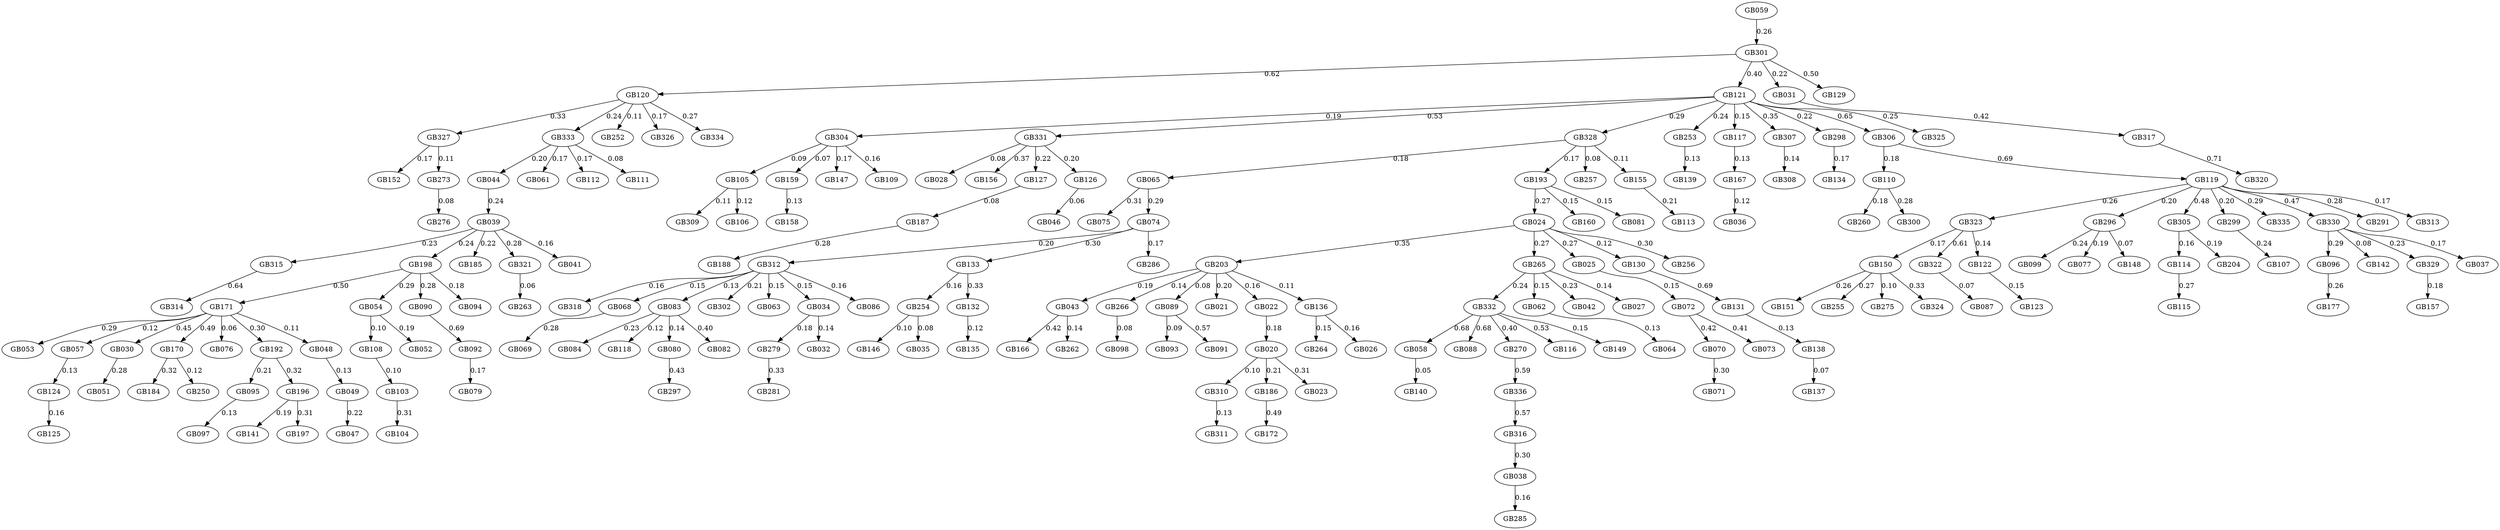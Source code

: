 digraph G {
   GB304 -> GB105 [label="0.09"];
   GB114 -> GB115 [label="0.27"];
   GB110 -> GB260 [label="0.18"];
   GB331 -> GB028 [label="0.08"];
   GB058 -> GB140 [label="0.05"];
   GB108 -> GB103 [label="0.10"];
   GB312 -> GB318 [label="0.16"];
   GB171 -> GB053 [label="0.29"];
   GB203 -> GB043 [label="0.19"];
   GB266 -> GB098 [label="0.08"];
   GB327 -> GB152 [label="0.17"];
   GB167 -> GB036 [label="0.12"];
   GB254 -> GB146 [label="0.10"];
   GB120 -> GB333 [label="0.24"];
   GB323 -> GB150 [label="0.17"];
   GB296 -> GB099 [label="0.24"];
   GB070 -> GB071 [label="0.30"];
   GB068 -> GB069 [label="0.28"];
   GB333 -> GB044 [label="0.20"];
   GB057 -> GB124 [label="0.13"];
   GB065 -> GB075 [label="0.31"];
   GB328 -> GB193 [label="0.17"];
   GB159 -> GB158 [label="0.13"];
   GB332 -> GB088 [label="0.68"];
   GB203 -> GB089 [label="0.08"];
   GB270 -> GB336 [label="0.59"];
   GB024 -> GB203 [label="0.35"];
   GB332 -> GB058 [label="0.68"];
   GB024 -> GB265 [label="0.27"];
   GB332 -> GB116 [label="0.53"];
   GB331 -> GB156 [label="0.37"];
   GB121 -> GB253 [label="0.24"];
   GB039 -> GB315 [label="0.23"];
   GB092 -> GB079 [label="0.17"];
   GB120 -> GB252 [label="0.11"];
   GB059 -> GB301 [label="0.26"];
   GB331 -> GB127 [label="0.22"];
   GB203 -> GB266 [label="0.14"];
   GB333 -> GB061 [label="0.17"];
   GB089 -> GB093 [label="0.09"];
   GB305 -> GB114 [label="0.16"];
   GB117 -> GB167 [label="0.13"];
   GB043 -> GB166 [label="0.42"];
   GB307 -> GB308 [label="0.14"];
   GB083 -> GB084 [label="0.23"];
   GB031 -> GB317 [label="0.42"];
   GB030 -> GB051 [label="0.28"];
   GB121 -> GB117 [label="0.15"];
   GB121 -> GB298 [label="0.22"];
   GB095 -> GB097 [label="0.13"];
   GB312 -> GB302 [label="0.21"];
   GB096 -> GB177 [label="0.26"];
   GB304 -> GB147 [label="0.17"];
   GB119 -> GB299 [label="0.20"];
   GB120 -> GB326 [label="0.17"];
   GB132 -> GB135 [label="0.12"];
   GB328 -> GB257 [label="0.08"];
   GB020 -> GB310 [label="0.10"];
   GB312 -> GB063 [label="0.15"];
   GB186 -> GB172 [label="0.49"];
   GB336 -> GB316 [label="0.57"];
   GB121 -> GB304 [label="0.19"];
   GB119 -> GB335 [label="0.29"];
   GB203 -> GB021 [label="0.20"];
   GB323 -> GB322 [label="0.61"];
   GB138 -> GB137 [label="0.07"];
   GB119 -> GB296 [label="0.20"];
   GB049 -> GB047 [label="0.22"];
   GB170 -> GB184 [label="0.32"];
   GB171 -> GB076 [label="0.06"];
   GB062 -> GB064 [label="0.13"];
   GB083 -> GB118 [label="0.12"];
   GB330 -> GB142 [label="0.08"];
   GB124 -> GB125 [label="0.16"];
   GB301 -> GB129 [label="0.50"];
   GB298 -> GB134 [label="0.17"];
   GB192 -> GB196 [label="0.32"];
   GB265 -> GB332 [label="0.24"];
   GB306 -> GB110 [label="0.18"];
   GB150 -> GB151 [label="0.26"];
   GB150 -> GB255 [label="0.27"];
   GB312 -> GB034 [label="0.15"];
   GB171 -> GB030 [label="0.45"];
   GB196 -> GB141 [label="0.19"];
   GB198 -> GB171 [label="0.50"];
   GB301 -> GB031 [label="0.22"];
   GB039 -> GB185 [label="0.22"];
   GB299 -> GB107 [label="0.24"];
   GB119 -> GB305 [label="0.48"];
   GB039 -> GB321 [label="0.28"];
   GB187 -> GB188 [label="0.28"];
   GB332 -> GB270 [label="0.40"];
   GB054 -> GB052 [label="0.19"];
   GB170 -> GB250 [label="0.12"];
   GB273 -> GB276 [label="0.08"];
   GB022 -> GB020 [label="0.18"];
   GB025 -> GB072 [label="0.15"];
   GB332 -> GB149 [label="0.15"];
   GB074 -> GB312 [label="0.20"];
   GB296 -> GB077 [label="0.19"];
   GB323 -> GB122 [label="0.14"];
   GB196 -> GB197 [label="0.31"];
   GB315 -> GB314 [label="0.64"];
   GB301 -> GB121 [label="0.40"];
   GB304 -> GB159 [label="0.07"];
   GB080 -> GB297 [label="0.43"];
   GB072 -> GB070 [label="0.42"];
   GB034 -> GB279 [label="0.18"];
   GB120 -> GB327 [label="0.33"];
   GB306 -> GB119 [label="0.69"];
   GB020 -> GB186 [label="0.21"];
   GB330 -> GB329 [label="0.23"];
   GB103 -> GB104 [label="0.31"];
   GB044 -> GB039 [label="0.24"];
   GB089 -> GB091 [label="0.57"];
   GB039 -> GB198 [label="0.24"];
   GB054 -> GB108 [label="0.10"];
   GB330 -> GB096 [label="0.29"];
   GB265 -> GB042 [label="0.23"];
   GB121 -> GB307 [label="0.35"];
   GB279 -> GB281 [label="0.33"];
   GB126 -> GB046 [label="0.06"];
   GB122 -> GB123 [label="0.15"];
   GB155 -> GB113 [label="0.21"];
   GB121 -> GB325 [label="0.25"];
   GB127 -> GB187 [label="0.08"];
   GB048 -> GB049 [label="0.13"];
   GB265 -> GB027 [label="0.14"];
   GB171 -> GB048 [label="0.11"];
   GB322 -> GB087 [label="0.07"];
   GB312 -> GB086 [label="0.16"];
   GB203 -> GB136 [label="0.11"];
   GB316 -> GB038 [label="0.30"];
   GB072 -> GB073 [label="0.41"];
   GB150 -> GB275 [label="0.10"];
   GB121 -> GB331 [label="0.53"];
   GB119 -> GB291 [label="0.28"];
   GB133 -> GB254 [label="0.16"];
   GB083 -> GB080 [label="0.14"];
   GB317 -> GB320 [label="0.71"];
   GB321 -> GB263 [label="0.06"];
   GB136 -> GB264 [label="0.15"];
   GB119 -> GB323 [label="0.26"];
   GB198 -> GB090 [label="0.28"];
   GB265 -> GB062 [label="0.15"];
   GB074 -> GB286 [label="0.17"];
   GB312 -> GB083 [label="0.13"];
   GB253 -> GB139 [label="0.13"];
   GB034 -> GB032 [label="0.14"];
   GB039 -> GB041 [label="0.16"];
   GB254 -> GB035 [label="0.08"];
   GB193 -> GB160 [label="0.15"];
   GB024 -> GB025 [label="0.27"];
   GB024 -> GB130 [label="0.12"];
   GB198 -> GB054 [label="0.29"];
   GB065 -> GB074 [label="0.29"];
   GB304 -> GB109 [label="0.16"];
   GB131 -> GB138 [label="0.13"];
   GB020 -> GB023 [label="0.31"];
   GB038 -> GB285 [label="0.16"];
   GB330 -> GB037 [label="0.17"];
   GB171 -> GB057 [label="0.12"];
   GB329 -> GB157 [label="0.18"];
   GB305 -> GB204 [label="0.19"];
   GB024 -> GB256 [label="0.30"];
   GB171 -> GB170 [label="0.49"];
   GB105 -> GB309 [label="0.11"];
   GB310 -> GB311 [label="0.13"];
   GB193 -> GB024 [label="0.27"];
   GB043 -> GB262 [label="0.14"];
   GB119 -> GB330 [label="0.47"];
   GB331 -> GB126 [label="0.20"];
   GB130 -> GB131 [label="0.69"];
   GB327 -> GB273 [label="0.11"];
   GB150 -> GB324 [label="0.33"];
   GB296 -> GB148 [label="0.07"];
   GB136 -> GB026 [label="0.16"];
   GB328 -> GB155 [label="0.11"];
   GB133 -> GB132 [label="0.33"];
   GB074 -> GB133 [label="0.30"];
   GB110 -> GB300 [label="0.28"];
   GB333 -> GB112 [label="0.17"];
   GB312 -> GB068 [label="0.15"];
   GB192 -> GB095 [label="0.21"];
   GB121 -> GB306 [label="0.65"];
   GB171 -> GB192 [label="0.30"];
   GB105 -> GB106 [label="0.12"];
   GB121 -> GB328 [label="0.29"];
   GB198 -> GB094 [label="0.18"];
   GB120 -> GB334 [label="0.27"];
   GB083 -> GB082 [label="0.40"];
   GB333 -> GB111 [label="0.08"];
   GB301 -> GB120 [label="0.62"];
   GB203 -> GB022 [label="0.16"];
   GB090 -> GB092 [label="0.69"];
   GB119 -> GB313 [label="0.17"];
   GB193 -> GB081 [label="0.15"];
   GB328 -> GB065 [label="0.18"];
   GB080;
   GB081;
   GB082;
   GB270;
   GB084;
   GB276;
   GB086;
   GB087;
   GB088;
   GB089;
   GB279;
   GB160;
   GB167;
   GB166;
   GB083;
   GB320;
   GB138;
   GB275;
   GB139;
   GB079;
   GB075;
   GB265;
   GB077;
   GB076;
   GB260;
   GB070;
   GB262;
   GB072;
   GB039;
   GB131;
   GB135;
   GB273;
   GB068;
   GB069;
   GB064;
   GB065;
   GB062;
   GB327;
   GB061;
   GB188;
   GB326;
   GB185;
   GB184;
   GB187;
   GB186;
   GB091;
   GB159;
   GB177;
   GB170;
   GB171;
   GB172;
   GB052;
   GB325;
   GB324;
   GB059;
   GB058;
   GB321;
   GB042;
   GB323;
   GB322;
   GB053;
   GB203;
   GB051;
   GB298;
   GB057;
   GB328;
   GB204;
   GB054;
   GB198;
   GB099;
   GB192;
   GB193;
   GB098;
   GB196;
   GB197;
   GB291;
   GB297;
   GB296;
   GB299;
   GB123;
   GB049;
   GB103;
   GB105;
   GB104;
   GB107;
   GB106;
   GB109;
   GB108;
   GB336;
   GB255;
   GB334;
   GB335;
   GB332;
   GB333;
   GB330;
   GB331;
   GB318;
   GB250;
   GB281;
   GB286;
   GB285;
   GB112;
   GB113;
   GB110;
   GB111;
   GB116;
   GB117;
   GB114;
   GB115;
   GB118;
   GB119;
   GB147;
   GB302;
   GB301;
   GB146;
   GB307;
   GB306;
   GB305;
   GB304;
   GB264;
   GB310;
   GB309;
   GB308;
   GB140;
   GB142;
   GB044;
   GB046;
   GB047;
   GB041;
   GB129;
   GB043;
   GB127;
   GB126;
   GB125;
   GB124;
   GB048;
   GB122;
   GB121;
   GB120;
   GB063;
   GB254;
   GB257;
   GB256;
   GB149;
   GB148;
   GB253;
   GB252;
   GB314;
   GB315;
   GB316;
   GB317;
   GB141;
   GB311;
   GB312;
   GB313;
   GB300;
   GB031;
   GB030;
   GB032;
   GB035;
   GB034;
   GB037;
   GB036;
   GB130;
   GB038;
   GB132;
   GB133;
   GB134;
   GB266;
   GB136;
   GB137;
   GB097;
   GB096;
   GB095;
   GB094;
   GB093;
   GB092;
   GB158;
   GB090;
   GB156;
   GB157;
   GB155;
   GB152;
   GB150;
   GB151;
   GB071;
   GB329;
   GB073;
   GB263;
   GB074;
   GB022;
   GB023;
   GB020;
   GB021;
   GB026;
   GB027;
   GB024;
   GB025;
   GB028;

}
